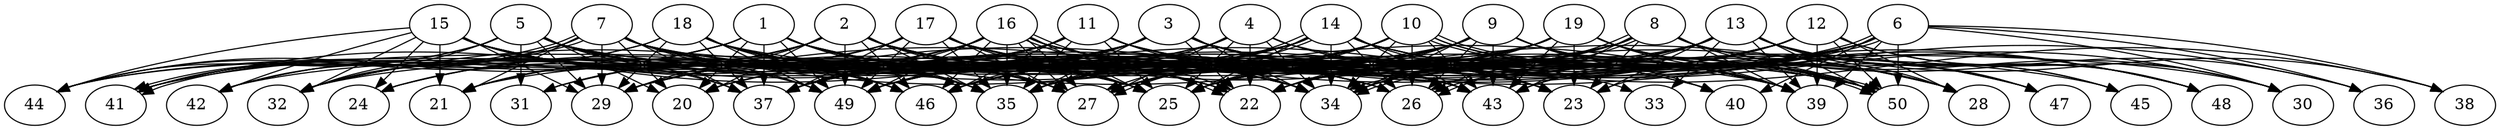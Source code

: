 // DAG automatically generated by daggen at Thu Oct  3 14:07:58 2019
// ./daggen --dot -n 50 --ccr 0.5 --fat 0.9 --regular 0.5 --density 0.9 --mindata 5242880 --maxdata 52428800 
digraph G {
  1 [size="65122304", alpha="0.18", expect_size="32561152"] 
  1 -> 20 [size ="32561152"]
  1 -> 22 [size ="32561152"]
  1 -> 23 [size ="32561152"]
  1 -> 25 [size ="32561152"]
  1 -> 26 [size ="32561152"]
  1 -> 27 [size ="32561152"]
  1 -> 28 [size ="32561152"]
  1 -> 32 [size ="32561152"]
  1 -> 34 [size ="32561152"]
  1 -> 35 [size ="32561152"]
  1 -> 37 [size ="32561152"]
  1 -> 41 [size ="32561152"]
  1 -> 42 [size ="32561152"]
  1 -> 43 [size ="32561152"]
  1 -> 44 [size ="32561152"]
  1 -> 49 [size ="32561152"]
  2 [size="95537152", alpha="0.17", expect_size="47768576"] 
  2 -> 20 [size ="47768576"]
  2 -> 21 [size ="47768576"]
  2 -> 22 [size ="47768576"]
  2 -> 24 [size ="47768576"]
  2 -> 25 [size ="47768576"]
  2 -> 26 [size ="47768576"]
  2 -> 27 [size ="47768576"]
  2 -> 29 [size ="47768576"]
  2 -> 33 [size ="47768576"]
  2 -> 34 [size ="47768576"]
  2 -> 35 [size ="47768576"]
  2 -> 40 [size ="47768576"]
  2 -> 42 [size ="47768576"]
  2 -> 43 [size ="47768576"]
  2 -> 46 [size ="47768576"]
  2 -> 49 [size ="47768576"]
  3 [size="28809216", alpha="0.12", expect_size="14404608"] 
  3 -> 20 [size ="14404608"]
  3 -> 21 [size ="14404608"]
  3 -> 22 [size ="14404608"]
  3 -> 24 [size ="14404608"]
  3 -> 29 [size ="14404608"]
  3 -> 34 [size ="14404608"]
  3 -> 35 [size ="14404608"]
  3 -> 36 [size ="14404608"]
  3 -> 37 [size ="14404608"]
  3 -> 43 [size ="14404608"]
  3 -> 46 [size ="14404608"]
  3 -> 47 [size ="14404608"]
  3 -> 48 [size ="14404608"]
  3 -> 49 [size ="14404608"]
  3 -> 50 [size ="14404608"]
  4 [size="30644224", alpha="0.13", expect_size="15322112"] 
  4 -> 22 [size ="15322112"]
  4 -> 23 [size ="15322112"]
  4 -> 25 [size ="15322112"]
  4 -> 27 [size ="15322112"]
  4 -> 31 [size ="15322112"]
  4 -> 34 [size ="15322112"]
  4 -> 35 [size ="15322112"]
  4 -> 37 [size ="15322112"]
  4 -> 48 [size ="15322112"]
  5 [size="29528064", alpha="0.09", expect_size="14764032"] 
  5 -> 20 [size ="14764032"]
  5 -> 22 [size ="14764032"]
  5 -> 26 [size ="14764032"]
  5 -> 29 [size ="14764032"]
  5 -> 31 [size ="14764032"]
  5 -> 32 [size ="14764032"]
  5 -> 34 [size ="14764032"]
  5 -> 35 [size ="14764032"]
  5 -> 37 [size ="14764032"]
  5 -> 39 [size ="14764032"]
  5 -> 41 [size ="14764032"]
  5 -> 44 [size ="14764032"]
  5 -> 46 [size ="14764032"]
  5 -> 49 [size ="14764032"]
  5 -> 50 [size ="14764032"]
  6 [size="35993600", alpha="0.12", expect_size="17996800"] 
  6 -> 22 [size ="17996800"]
  6 -> 23 [size ="17996800"]
  6 -> 25 [size ="17996800"]
  6 -> 26 [size ="17996800"]
  6 -> 30 [size ="17996800"]
  6 -> 34 [size ="17996800"]
  6 -> 34 [size ="17996800"]
  6 -> 36 [size ="17996800"]
  6 -> 38 [size ="17996800"]
  6 -> 39 [size ="17996800"]
  6 -> 40 [size ="17996800"]
  6 -> 41 [size ="17996800"]
  6 -> 46 [size ="17996800"]
  6 -> 50 [size ="17996800"]
  7 [size="21604352", alpha="0.04", expect_size="10802176"] 
  7 -> 20 [size ="10802176"]
  7 -> 21 [size ="10802176"]
  7 -> 25 [size ="10802176"]
  7 -> 26 [size ="10802176"]
  7 -> 27 [size ="10802176"]
  7 -> 29 [size ="10802176"]
  7 -> 30 [size ="10802176"]
  7 -> 32 [size ="10802176"]
  7 -> 37 [size ="10802176"]
  7 -> 39 [size ="10802176"]
  7 -> 41 [size ="10802176"]
  7 -> 41 [size ="10802176"]
  7 -> 42 [size ="10802176"]
  7 -> 43 [size ="10802176"]
  7 -> 46 [size ="10802176"]
  7 -> 49 [size ="10802176"]
  7 -> 50 [size ="10802176"]
  8 [size="11454464", alpha="0.01", expect_size="5727232"] 
  8 -> 22 [size ="5727232"]
  8 -> 23 [size ="5727232"]
  8 -> 26 [size ="5727232"]
  8 -> 26 [size ="5727232"]
  8 -> 27 [size ="5727232"]
  8 -> 30 [size ="5727232"]
  8 -> 32 [size ="5727232"]
  8 -> 34 [size ="5727232"]
  8 -> 35 [size ="5727232"]
  8 -> 36 [size ="5727232"]
  8 -> 37 [size ="5727232"]
  8 -> 39 [size ="5727232"]
  8 -> 43 [size ="5727232"]
  8 -> 45 [size ="5727232"]
  8 -> 46 [size ="5727232"]
  8 -> 49 [size ="5727232"]
  8 -> 50 [size ="5727232"]
  9 [size="13017088", alpha="0.08", expect_size="6508544"] 
  9 -> 22 [size ="6508544"]
  9 -> 25 [size ="6508544"]
  9 -> 26 [size ="6508544"]
  9 -> 27 [size ="6508544"]
  9 -> 28 [size ="6508544"]
  9 -> 34 [size ="6508544"]
  9 -> 35 [size ="6508544"]
  9 -> 39 [size ="6508544"]
  9 -> 40 [size ="6508544"]
  9 -> 43 [size ="6508544"]
  9 -> 44 [size ="6508544"]
  9 -> 46 [size ="6508544"]
  9 -> 49 [size ="6508544"]
  9 -> 50 [size ="6508544"]
  10 [size="24465408", alpha="0.10", expect_size="12232704"] 
  10 -> 20 [size ="12232704"]
  10 -> 25 [size ="12232704"]
  10 -> 26 [size ="12232704"]
  10 -> 27 [size ="12232704"]
  10 -> 28 [size ="12232704"]
  10 -> 29 [size ="12232704"]
  10 -> 34 [size ="12232704"]
  10 -> 35 [size ="12232704"]
  10 -> 39 [size ="12232704"]
  10 -> 43 [size ="12232704"]
  10 -> 46 [size ="12232704"]
  10 -> 49 [size ="12232704"]
  10 -> 50 [size ="12232704"]
  10 -> 50 [size ="12232704"]
  11 [size="69847040", alpha="0.10", expect_size="34923520"] 
  11 -> 24 [size ="34923520"]
  11 -> 25 [size ="34923520"]
  11 -> 34 [size ="34923520"]
  11 -> 35 [size ="34923520"]
  11 -> 37 [size ="34923520"]
  11 -> 39 [size ="34923520"]
  11 -> 41 [size ="34923520"]
  11 -> 43 [size ="34923520"]
  11 -> 46 [size ="34923520"]
  11 -> 50 [size ="34923520"]
  12 [size="62027776", alpha="0.13", expect_size="31013888"] 
  12 -> 20 [size ="31013888"]
  12 -> 22 [size ="31013888"]
  12 -> 25 [size ="31013888"]
  12 -> 27 [size ="31013888"]
  12 -> 28 [size ="31013888"]
  12 -> 30 [size ="31013888"]
  12 -> 35 [size ="31013888"]
  12 -> 39 [size ="31013888"]
  12 -> 43 [size ="31013888"]
  12 -> 46 [size ="31013888"]
  12 -> 48 [size ="31013888"]
  12 -> 50 [size ="31013888"]
  13 [size="49483776", alpha="0.20", expect_size="24741888"] 
  13 -> 21 [size ="24741888"]
  13 -> 22 [size ="24741888"]
  13 -> 23 [size ="24741888"]
  13 -> 25 [size ="24741888"]
  13 -> 27 [size ="24741888"]
  13 -> 28 [size ="24741888"]
  13 -> 29 [size ="24741888"]
  13 -> 33 [size ="24741888"]
  13 -> 34 [size ="24741888"]
  13 -> 35 [size ="24741888"]
  13 -> 37 [size ="24741888"]
  13 -> 38 [size ="24741888"]
  13 -> 39 [size ="24741888"]
  13 -> 43 [size ="24741888"]
  13 -> 45 [size ="24741888"]
  13 -> 47 [size ="24741888"]
  13 -> 48 [size ="24741888"]
  13 -> 49 [size ="24741888"]
  13 -> 50 [size ="24741888"]
  14 [size="12054528", alpha="0.11", expect_size="6027264"] 
  14 -> 23 [size ="6027264"]
  14 -> 25 [size ="6027264"]
  14 -> 26 [size ="6027264"]
  14 -> 27 [size ="6027264"]
  14 -> 27 [size ="6027264"]
  14 -> 29 [size ="6027264"]
  14 -> 30 [size ="6027264"]
  14 -> 32 [size ="6027264"]
  14 -> 34 [size ="6027264"]
  14 -> 35 [size ="6027264"]
  14 -> 37 [size ="6027264"]
  14 -> 38 [size ="6027264"]
  14 -> 43 [size ="6027264"]
  14 -> 44 [size ="6027264"]
  14 -> 46 [size ="6027264"]
  14 -> 47 [size ="6027264"]
  14 -> 48 [size ="6027264"]
  14 -> 49 [size ="6027264"]
  15 [size="71127040", alpha="0.12", expect_size="35563520"] 
  15 -> 21 [size ="35563520"]
  15 -> 22 [size ="35563520"]
  15 -> 23 [size ="35563520"]
  15 -> 24 [size ="35563520"]
  15 -> 25 [size ="35563520"]
  15 -> 27 [size ="35563520"]
  15 -> 29 [size ="35563520"]
  15 -> 32 [size ="35563520"]
  15 -> 34 [size ="35563520"]
  15 -> 35 [size ="35563520"]
  15 -> 37 [size ="35563520"]
  15 -> 42 [size ="35563520"]
  15 -> 44 [size ="35563520"]
  15 -> 46 [size ="35563520"]
  15 -> 49 [size ="35563520"]
  16 [size="17995776", alpha="0.05", expect_size="8997888"] 
  16 -> 22 [size ="8997888"]
  16 -> 22 [size ="8997888"]
  16 -> 23 [size ="8997888"]
  16 -> 25 [size ="8997888"]
  16 -> 27 [size ="8997888"]
  16 -> 27 [size ="8997888"]
  16 -> 29 [size ="8997888"]
  16 -> 31 [size ="8997888"]
  16 -> 32 [size ="8997888"]
  16 -> 35 [size ="8997888"]
  16 -> 37 [size ="8997888"]
  16 -> 39 [size ="8997888"]
  16 -> 40 [size ="8997888"]
  16 -> 43 [size ="8997888"]
  16 -> 46 [size ="8997888"]
  16 -> 49 [size ="8997888"]
  17 [size="72581120", alpha="0.16", expect_size="36290560"] 
  17 -> 21 [size ="36290560"]
  17 -> 25 [size ="36290560"]
  17 -> 27 [size ="36290560"]
  17 -> 28 [size ="36290560"]
  17 -> 31 [size ="36290560"]
  17 -> 32 [size ="36290560"]
  17 -> 34 [size ="36290560"]
  17 -> 35 [size ="36290560"]
  17 -> 37 [size ="36290560"]
  17 -> 39 [size ="36290560"]
  17 -> 43 [size ="36290560"]
  17 -> 49 [size ="36290560"]
  18 [size="92065792", alpha="0.09", expect_size="46032896"] 
  18 -> 22 [size ="46032896"]
  18 -> 25 [size ="46032896"]
  18 -> 27 [size ="46032896"]
  18 -> 29 [size ="46032896"]
  18 -> 34 [size ="46032896"]
  18 -> 35 [size ="46032896"]
  18 -> 37 [size ="46032896"]
  18 -> 41 [size ="46032896"]
  18 -> 44 [size ="46032896"]
  18 -> 45 [size ="46032896"]
  18 -> 46 [size ="46032896"]
  18 -> 49 [size ="46032896"]
  19 [size="99039232", alpha="0.07", expect_size="49519616"] 
  19 -> 22 [size ="49519616"]
  19 -> 23 [size ="49519616"]
  19 -> 25 [size ="49519616"]
  19 -> 27 [size ="49519616"]
  19 -> 28 [size ="49519616"]
  19 -> 34 [size ="49519616"]
  19 -> 35 [size ="49519616"]
  19 -> 37 [size ="49519616"]
  19 -> 39 [size ="49519616"]
  19 -> 42 [size ="49519616"]
  19 -> 43 [size ="49519616"]
  19 -> 47 [size ="49519616"]
  19 -> 49 [size ="49519616"]
  19 -> 50 [size ="49519616"]
  20 [size="43479040", alpha="0.05", expect_size="21739520"] 
  21 [size="92194816", alpha="0.14", expect_size="46097408"] 
  22 [size="46415872", alpha="0.02", expect_size="23207936"] 
  23 [size="12093440", alpha="0.13", expect_size="6046720"] 
  24 [size="11526144", alpha="0.09", expect_size="5763072"] 
  25 [size="63051776", alpha="0.09", expect_size="31525888"] 
  26 [size="25962496", alpha="0.14", expect_size="12981248"] 
  27 [size="50563072", alpha="0.02", expect_size="25281536"] 
  28 [size="33781760", alpha="0.10", expect_size="16890880"] 
  29 [size="74475520", alpha="0.18", expect_size="37237760"] 
  30 [size="10934272", alpha="0.09", expect_size="5467136"] 
  31 [size="32501760", alpha="0.13", expect_size="16250880"] 
  32 [size="99444736", alpha="0.08", expect_size="49722368"] 
  33 [size="13699072", alpha="0.11", expect_size="6849536"] 
  34 [size="76703744", alpha="0.14", expect_size="38351872"] 
  35 [size="25503744", alpha="0.11", expect_size="12751872"] 
  36 [size="67889152", alpha="0.09", expect_size="33944576"] 
  37 [size="40622080", alpha="0.20", expect_size="20311040"] 
  38 [size="49192960", alpha="0.08", expect_size="24596480"] 
  39 [size="94574592", alpha="0.15", expect_size="47287296"] 
  40 [size="84926464", alpha="0.09", expect_size="42463232"] 
  41 [size="34226176", alpha="0.00", expect_size="17113088"] 
  42 [size="96208896", alpha="0.19", expect_size="48104448"] 
  43 [size="39301120", alpha="0.19", expect_size="19650560"] 
  44 [size="91246592", alpha="0.18", expect_size="45623296"] 
  45 [size="64872448", alpha="0.09", expect_size="32436224"] 
  46 [size="20817920", alpha="0.03", expect_size="10408960"] 
  47 [size="60968960", alpha="0.05", expect_size="30484480"] 
  48 [size="58677248", alpha="0.13", expect_size="29338624"] 
  49 [size="95524864", alpha="0.14", expect_size="47762432"] 
  50 [size="71321600", alpha="0.15", expect_size="35660800"] 
}
